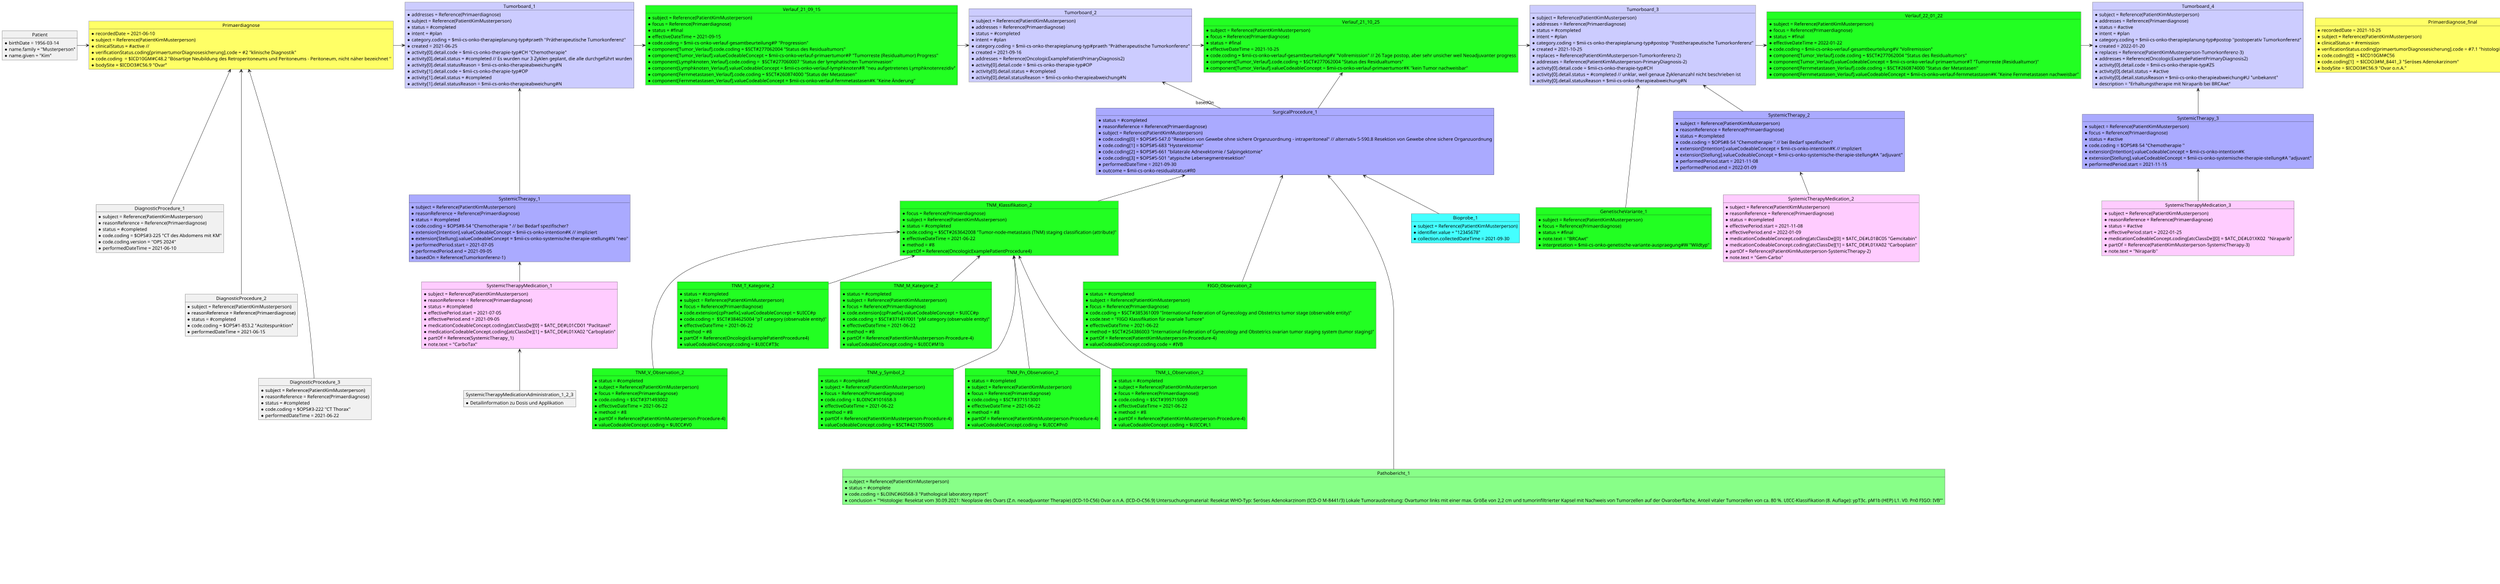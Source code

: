 @startuml MII KDS Erweiterungsmodul Onkologie

skinparam dpi 52
object Patient {
* birthDate = 1956-03-14
* name.family = "Musterperson"
* name.given = "Kim"
}

object Primaerdiagnose #FFFF66 {
* recordedDate = 2021-06-10
* subject = Reference(PatientKimMusterperson)
* clinicalStatus = #active //
* verificationStatus.coding[primaertumorDiagnosesicherung].code = #2 "klinische Diagnostik" 
* code.coding  = $ICD10GM#C48.2 "Bösartige Neubildung des Retroperitoneums und Peritoneums - Peritoneum, nicht näher bezeichnet "
* bodySite = $ICDO3#C56.9 "Ovar"
}
Patient -right-> Primaerdiagnose

object DiagnosticProcedure_1 {
* subject = Reference(PatientKimMusterperson)
* reasonReference = Reference(Primaerdiagnose)    
* status = #completed
* code.coding = $OPS#3-225 "CT des Abdomens mit KM"
* code.coding.version = "OPS 2024"
* performedDateTime = 2021-06-10
}

object DiagnosticProcedure_2 {
* subject = Reference(PatientKimMusterperson)
* reasonReference = Reference(Primaerdiagnose)
* status = #completed
* code.coding = $OPS#1-853.2 "Aszitespunktion"
* performedDateTime = 2021-06-15
}

object DiagnosticProcedure_3 {
* subject = Reference(PatientKimMusterperson)
* reasonReference = Reference(Primaerdiagnose)    
* status = #completed
* code.coding = $OPS#3-222 "CT Thorax"
* performedDateTime = 2021-06-22
}



DiagnosticProcedure_1 -up--> Primaerdiagnose
DiagnosticProcedure_2 -up---> Primaerdiagnose
DiagnosticProcedure_3 -up----> Primaerdiagnose


object Tumorboard_1 #CCCCFF {
* addresses = Reference(Primaerdiagnose)
* subject = Reference(PatientKimMusterperson)
* status = #completed
* intent = #plan
* category.coding = $mii-cs-onko-therapieplanung-typ#praeth "Prätherapeutische Tumorkonferenz" 
* created = 2021-06-25
* activity[0].detail.code = $mii-cs-onko-therapie-typ#CH "Chemotherapie"
* activity[0].detail.status = #completed // Es wurden nur 3 Zyklen geplant, die alle durchgeführt wurden
* activity[0].detail.statusReason = $mii-cs-onko-therapieabweichung#N
* activity[1].detail.code = $mii-cs-onko-therapie-typ#OP
* activity[1].detail.status = #completed
* activity[1].detail.statusReason = $mii-cs-onko-therapieabweichung#N
}
object SystemicTherapy_1 #AAAAFF {
* subject = Reference(PatientKimMusterperson)
* reasonReference = Reference(Primaerdiagnose)    
* status = #completed
* code.coding = $OPS#8-54 "Chemotherapie " // bei Bedarf spezifischer? 
* extension[Intention].valueCodeableConcept = $mii-cs-onko-intention#K // impliziert 
* extension[Stellung].valueCodeableConcept = $mii-cs-onko-systemische-therapie-stellung#N "neo"
* performedPeriod.start = 2021-07-05
* performedPeriod.end = 2021-09-05
* basedOn = Reference(Tumorkonferenz-1)
}

object SystemicTherapyMedication_1 #FFCCFF {
* subject = Reference(PatientKimMusterperson)
* reasonReference = Reference(Primaerdiagnose)    
* status = #completed
* effectivePeriod.start = 2021-07-05  
* effectivePeriod.end = 2021-09-05
* medicationCodeableConcept.coding[atcClassDe][0] = $ATC_DE#L01CD01 "Paclitaxel"
* medicationCodeableConcept.coding[atcClassDe][1] = $ATC_DE#L01XA02 "Carboplatin"
* partOf = Reference(SystemicTherapy_1)
* note.text = "CarboTax"
}

Primaerdiagnose -right-> Tumorboard_1
SystemicTherapy_1 -up--> Tumorboard_1
SystemicTherapyMedication_1 -up-> SystemicTherapy_1 


object SystemicTherapyMedicationAdministration_1_2_3 {
* Detailinformation zu Dosis und Applikation
}
SystemicTherapyMedicationAdministration_1_2_3 -up-> SystemicTherapyMedication_1


object Verlauf_21_09_15 #22FF22 {
* subject = Reference(PatientKimMusterperson)
* focus = Reference(Primaerdiagnose)
* status = #final
* effectiveDateTime = 2021-09-15
* code.coding = $mii-cs-onko-verlauf-gesamtbeurteilung#P "Progression"
* component[Tumor_Verlauf].code.coding = $SCT#277062004 "Status des Residualtumors"
* component[Tumor_Verlauf].valueCodeableConcept = $mii-cs-onko-verlauf-primaertumor#P "Tumorreste (Residualtumor) Progress"
* component[Lymphknoten_Verlauf].code.coding =  $SCT#277060007 "Status der lymphatischen Tumorinvasion"
* component[Lymphknoten_Verlauf].valueCodeableConcept = $mii-cs-onko-verlauf-lymphknoten#R "neu aufgetretenes Lymphknotenrezidiv" 
* component[Fernmetastasen_Verlauf].code.coding = $SCT#260874000 "Status der Metastasen"
* component[Fernmetastasen_Verlauf].valueCodeableConcept = $mii-cs-onko-verlauf-fernmetastasen#K "Keine Änderung"
}
Tumorboard_1 -right-> Verlauf_21_09_15 

object Tumorboard_2 #CCCCFF {
* subject = Reference(PatientKimMusterperson)
* addresses = Reference(Primaerdiagnose)
* status = #completed
* intent = #plan
* category.coding = $mii-cs-onko-therapieplanung-typ#praeth "Prätherapeutische Tumorkonferenz" 
* created = 2021-09-16
* addresses = Reference(OncologicExamplePatientPrimaryDiagnosis2)
* activity[0].detail.code = $mii-cs-onko-therapie-typ#OP
* activity[0].detail.status = #completed
* activity[0].detail.statusReason = $mii-cs-onko-therapieabweichung#N
}
Verlauf_21_09_15  -right-> Tumorboard_2

object SurgicalProcedure_1 #AAAAFF {
* status = #completed
* reasonReference = Reference(Primaerdiagnose)    
* subject = Reference(PatientKimMusterperson)
* code.coding[0] = $OPS#5-547.0 "Resektion von Gewebe ohne sichere Organzuordnung - intraperitoneal" // alternativ 5-590.8 Resektion von Gewebe ohne sichere Organzuordnung
* code.coding[1] = $OPS#5-683 "Hysterektomie"
* code.coding[2] = $OPS#5-661 "bilaterale Adnexektomie / Salpingektomie"
* code.coding[3] = $OPS#5-501 "atypische Lebersegmentresektion"
* performedDateTime = 2021-09-30
* outcome = $mii-cs-onko-residualstatus#R0
}
 Tumorboard_2 <-right-- "basedOn" SurgicalProcedure_1 

object TNM_Klassifikation_2 #22FF22 {
* focus = Reference(Primaerdiagnose)
* subject = Reference(PatientKimMusterperson)
* status = #completed
* code.coding = $SCT#263642008 "Tumor-node-metastasis (TNM) staging classification (attribute)"
* effectiveDateTime = 2021-06-22
* method = #8
* partOf = Reference(OncologicExamplePatientProcedure4)
}
object TNM_T_Kategorie_2 #22FF22 {
* status = #completed
* subject = Reference(PatientKimMusterperson)
* focus = Reference(Primaerdiagnose)
* code.extension[cpPraefix].valueCodeableConcept = $UICC#p
* code.coding =  $SCT#384625004 "pT category (observable entity)"
* effectiveDateTime = 2021-06-22
* method = #8
* partOf = Reference(OncologicExamplePatientProcedure4)
* valueCodeableConcept.coding = $UICC#T3c
}
object TNM_M_Kategorie_2 #22FF22 {
* status = #completed
* subject = Reference(PatientKimMusterperson)
* focus = Reference(Primaerdiagnose)
* code.extension[cpPraefix].valueCodeableConcept = $UICC#p
* code.coding = $SCT#371497001 "pM category (observable entity)"
* effectiveDateTime = 2021-06-22
* method = #8
* partOf = Reference(PatientKimMusterperson-Procedure-4)
* valueCodeableConcept.coding = $UICC#M1b
}

object TNM_y_Symbol_2 #22FF22 {
* status = #completed
* subject = Reference(PatientKimMusterperson)
* focus = Reference(Primaerdiagnose)
* code.coding = $LOINC#101658-3
* effectiveDateTime = 2021-06-22
* method = #8
* partOf = Reference(PatientKimMusterperson-Procedure-4)
* valueCodeableConcept.coding = $SCT#421755005
}
object TNM_Pn_Observation_2 #22FF22 {
* status = #completed
* subject = Reference(PatientKimMusterperson)
* focus = Reference(Primaerdiagnose)
* code.coding = $SCT#371513001
* effectiveDateTime = 2021-06-22
* method = #8
* partOf = Reference(PatientKimMusterperson-Procedure-4)
* valueCodeableConcept.coding = $UICC#Pn0
}

object TNM_L_Observation_2 #22FF22 {
* status = #completed
* subject = Reference(PatientKimMusterperson
* focus = Reference(Primaerdiagnose))
* code.coding = $SCT#395715009
* effectiveDateTime = 2021-06-22
* method = #8
* partOf = Reference(PatientKimMusterperson-Procedure-4)
* valueCodeableConcept.coding = $UICC#L1
}
object TNM_V_Observation_2 #22FF22 {
* status = #completed
* subject = Reference(PatientKimMusterperson)
* focus = Reference(Primaerdiagnose)
* code.coding = $SCT#371493002
* effectiveDateTime = 2021-06-22
* method = #8
* partOf = Reference(PatientKimMusterperson-Procedure-4)
* valueCodeableConcept.coding = $UICC#V0
}

TNM_Klassifikation_2 -up-> SurgicalProcedure_1
TNM_T_Kategorie_2 -up-> TNM_Klassifikation_2
TNM_M_Kategorie_2 -up-> TNM_Klassifikation_2
TNM_y_Symbol_2 -up--> TNM_Klassifikation_2
TNM_Pn_Observation_2 -up--> TNM_Klassifikation_2
TNM_L_Observation_2 -up--> TNM_Klassifikation_2
TNM_V_Observation_2 -up--> TNM_Klassifikation_2 

object FIGO_Observation_2 #22FF22 {
* status = #completed
* subject = Reference(PatientKimMusterperson)
* focus = Reference(Primaerdiagnose)
* code.coding = $SCT#385361009 "International Federation of Gynecology and Obstetrics tumor stage (observable entity)"
* code.text = "FIGO Klassifikation für ovariale Tumore"
* effectiveDateTime = 2021-06-22
* method = $SCT#254386003 "International Federation of Gynecology and Obstetrics ovarian tumor staging system (tumor staging)"
* partOf = Reference(PatientKimMusterperson-Procedure-4)
* valueCodeableConcept.coding.code = #IVB
}
FIGO_Observation_2 -up-->  SurgicalProcedure_1

object Tumorboard_3 #CCCCFF {
* subject = Reference(PatientKimMusterperson)
* addresses = Reference(Primaerdiagnose)
* status = #completed
* intent = #plan
* category.coding = $mii-cs-onko-therapieplanung-typ#postop "Posttherapeutische Tumorkonferenz" 
* created = 2021-10-25
* replaces = Reference(PatientKimMusterperson-Tumorkonferenz-2)
* addresses = Reference(PatientKimMusterperson-PrimaryDiagnosis-2)
* activity[0].detail.code = $mii-cs-onko-therapie-typ#CH
* activity[0].detail.status = #completed // unklar, weil genaue Zyklenanzahl nicht beschrieben ist
* activity[0].detail.statusReason = $mii-cs-onko-therapieabweichung#N
} 
object Pathobericht_1 #88FF88{
* subject = Reference(PatientKimMusterperson)
* status = #complete
* code.coding = $LOINC#60568-3 "Pathological laboratory report"
* conclusion = '"Histologie: Resektat vom 30.09.2021: Neoplasie des Ovars (Z.n. neoadjuvanter Therapie) (ICD-10-C56) Ovar o.n.A. (ICD-O-C56.9) Untersuchungsmaterial: Resektat WHO-Typ: Seröses Adenokarzinom (ICD-O M-8441/3) Lokale Tumorausbreitung: Ovartumor links mit einer max. Größe von 2,2 cm und tumorinfiltrierter Kapsel mit Nachweis von Tumorzellen auf der Ovaroberfläche, Anteil vitaler Tumorzellen von ca. 80 %. UICC-Klassifikation (8. Auflage): ypT3c. pM1b (HEP) L1. V0. Pn0 FIGO: IVB"'
}

object Bioprobe_1 #44FFFF {
* subject = Reference(PatientKimMusterperson)
* identifier.value = "12345678"
* collection.collectedDateTime = 2021-09-30 
}
Bioprobe_1 -up->SurgicalProcedure_1
Pathobericht_1 -----up->SurgicalProcedure_1

object Verlauf_21_10_25 #22FF22 {
* subject = Reference(PatientKimMusterperson)
* focus = Reference(Primaerdiagnose)
* status = #final
* effectiveDateTime = 2021-10-25
* code.coding = $mii-cs-onko-verlauf-gesamtbeurteilung#V "Vollremission" // 26 Tage postop, aber sehr unsicher weil Neoadjuvanter progress
* component[Tumor_Verlauf].code.coding = $SCT#277062004 "Status des Residualtumors"
* component[Tumor_Verlauf].valueCodeableConcept = $mii-cs-onko-verlauf-primaertumor#K "kein Tumor nachweisbar"
}
Tumorboard_2 -right-> Verlauf_21_10_25

Verlauf_21_10_25-right->Tumorboard_3 
Verlauf_21_10_25 <-- SurgicalProcedure_1


object SystemicTherapy_2  #AAAAFF {
* subject = Reference(PatientKimMusterperson)
* reasonReference = Reference(Primaerdiagnose)
* status = #completed
* code.coding = $OPS#8-54 "Chemotherapie " // bei Bedarf spezifischer? 
* extension[Intention].valueCodeableConcept = $mii-cs-onko-intention#K // impliziert 
* extension[Stellung].valueCodeableConcept = $mii-cs-onko-systemische-therapie-stellung#A "adjuvant"
* performedPeriod.start = 2021-11-08
* performedPeriod.end = 2022-01-09
}
SystemicTherapy_2 -up-> Tumorboard_3

object SystemicTherapyMedication_2 #FFCCFF {
* subject = Reference(PatientKimMusterperson)
* reasonReference = Reference(Primaerdiagnose)
* status = #completed
* effectivePeriod.start = 2021-11-08  
* effectivePeriod.end = 2022-01-09
* medicationCodeableConcept.coding[atcClassDe][0] = $ATC_DE#L01BC05 "Gemcitabin"
* medicationCodeableConcept.coding[atcClassDe][1] = $ATC_DE#L01XA02 "Carboplatin"
* partOf = Reference(PatientKimMusterperson-SystemicTherapy-2)
* note.text = "Gem-Carbo"
}
SystemicTherapyMedication_2 -up-> SystemicTherapy_2


object Verlauf_22_01_22 #22FF22 {
* subject = Reference(PatientKimMusterperson)
* focus = Reference(Primaerdiagnose)
* status = #final
* effectiveDateTime = 2022-01-22
* code.coding = $mii-cs-onko-verlauf-gesamtbeurteilung#V "Vollremission" 
* component[Tumor_Verlauf].code.coding = $SCT#277062004 "Status des Residualtumors"
* component[Tumor_Verlauf].valueCodeableConcept = $mii-cs-onko-verlauf-primaertumor#T "Tumorreste (Residualtumor)"
* component[Fernmetastasen_Verlauf].code.coding = $SCT#260874000 "Status der Metastasen"
* component[Fernmetastasen_Verlauf].valueCodeableConcept = $mii-cs-onko-verlauf-fernmetastasen#K "Keine Fernmetastasen nachweisbar"
}
Tumorboard_3 -right->Verlauf_22_01_22


object GenetischeVariante_1 #22FF22 {
* subject = Reference(PatientKimMusterperson)
* focus = Reference(Primaerdiagnose)
* status = #final
* note.text = "BRCAwt"
* interpretation = $mii-cs-onko-genetische-variante-auspraegung#W "Wildtyp"
}
GenetischeVariante_1 -up--> Tumorboard_3

object Tumorboard_4 #CCCCFF {
* subject = Reference(PatientKimMusterperson)
* addresses = Reference(Primaerdiagnose)
* status = #active
* intent = #plan
* category.coding = $mii-cs-onko-therapieplanung-typ#postop "postoperativ Tumorkonferenz" 
* created = 2022-01-20
* replaces = Reference(PatientKimMusterperson-Tumorkonferenz-3)
* addresses = Reference(OncologicExamplePatientPrimaryDiagnosis2)
* activity[0].detail.code = $mii-cs-onko-therapie-typ#ZS
* activity[0].detail.status = #active 
* activity[0].detail.statusReason = $mii-cs-onko-therapieabweichung#U "unbekannt"
* description = "Erhaltungstherapie mit Niraparib bei BRCAwt"
}

Verlauf_22_01_22 -right->Tumorboard_4
object SystemicTherapy_3 #AAAAFF {
* subject = Reference(PatientKimMusterperson)
* focus = Reference(Primaerdiagnose)
* status = #active
* code.coding = $OPS#8-54 "Chemotherapie " 
* extension[Intention].valueCodeableConcept = $mii-cs-onko-intention#K 
* extension[Stellung].valueCodeableConcept = $mii-cs-onko-systemische-therapie-stellung#A "adjuvant"
* performedPeriod.start = 2021-11-15
}

object SystemicTherapyMedication_3 #FFCCFF {
* subject = Reference(PatientKimMusterperson)
* reasonReference = Reference(Primaerdiagnose)
* status = #active
* effectivePeriod.start = 2022-01-25  
* medicationCodeableConcept.coding[atcClassDe][0] = $ATC_DE#L01XK02  "Niraparib"
* partOf = Reference(PatientKimMusterperson-SystemicTherapy-3)
* note.text = "Niraparib"
}
SystemicTherapy_3 -up-> Tumorboard_4

SystemicTherapyMedication_3 -up-> SystemicTherapy_3


object Primaerdiagnose_final #FFFF66 {
* recordedDate = 2021-10-25 
* subject = Reference(PatientKimMusterperson)
* clinicalStatus = #remission 
* verificationStatus.coding[primaertumorDiagnosesicherung].code = #7.1 "histologische Untersuchung eines Primärtumors" 
* code.coding[0]  = $ICD10GM#C56   
* code.coding[1]  = $ICDO3#M_8441_3 "Seröses Adenokarzinom" 
* bodySite = $ICDO3#C56.9 "Ovar o.n.A."
}

legend right 
|Color|Type|
|<#FFFF66>|Condition|
|<#CCCCFF>|CarePlan|
|<#AAAAFF>|Procedure|
|<#DDFFDD>|ServiceRequest|
|<#88FF88>|DiagnosticReport|
|<#22FF22>|Observation|
|<#FFCCFF>|Medication|
|<#FF9999>|AdverseEvent|
|<#44FFFF>|Specimen|
endlegend


@enduml